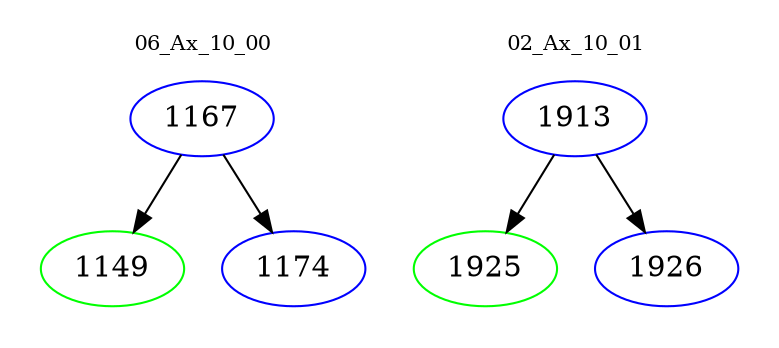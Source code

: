 digraph{
subgraph cluster_0 {
color = white
label = "06_Ax_10_00";
fontsize=10;
T0_1167 [label="1167", color="blue"]
T0_1167 -> T0_1149 [color="black"]
T0_1149 [label="1149", color="green"]
T0_1167 -> T0_1174 [color="black"]
T0_1174 [label="1174", color="blue"]
}
subgraph cluster_1 {
color = white
label = "02_Ax_10_01";
fontsize=10;
T1_1913 [label="1913", color="blue"]
T1_1913 -> T1_1925 [color="black"]
T1_1925 [label="1925", color="green"]
T1_1913 -> T1_1926 [color="black"]
T1_1926 [label="1926", color="blue"]
}
}

